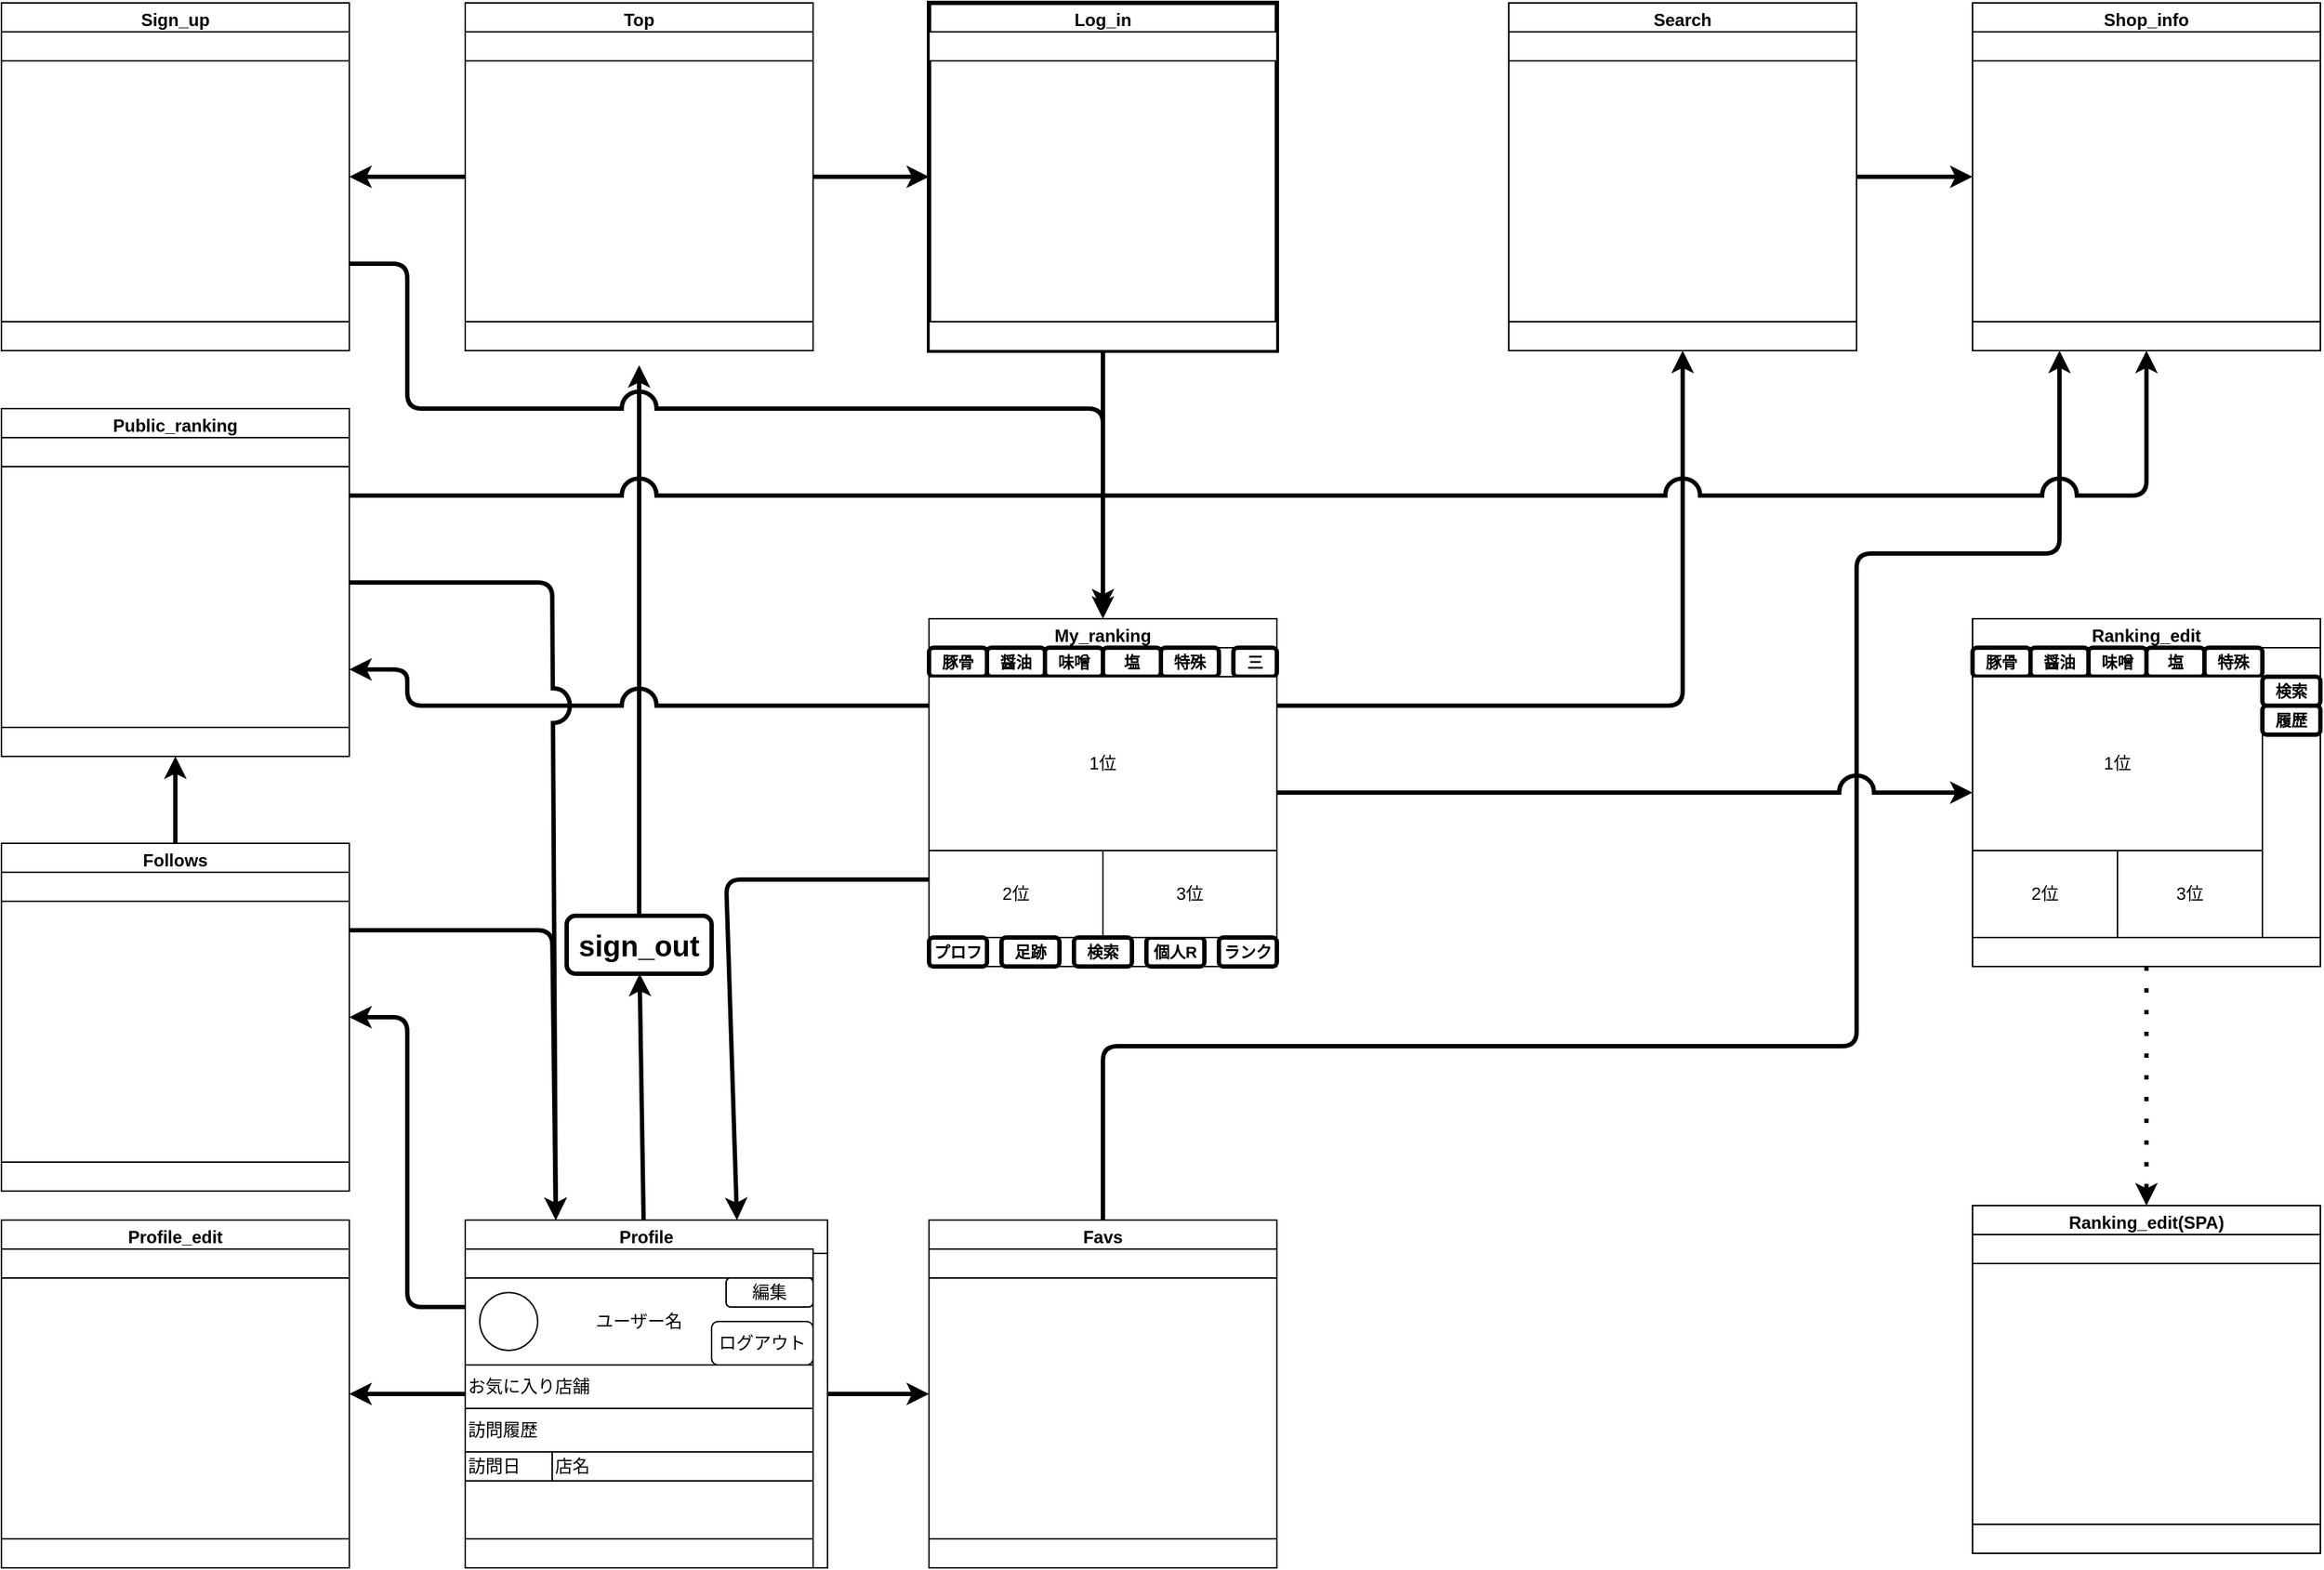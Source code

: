 <mxfile>
    <diagram id="ljXHoRzlFX_BFUAZieQ2" name="ページ1">
        <mxGraphModel dx="1258" dy="1095" grid="1" gridSize="10" guides="1" tooltips="1" connect="1" arrows="1" fold="1" page="1" pageScale="1" pageWidth="1654" pageHeight="1169" math="0" shadow="0">
            <root>
                <mxCell id="0"/>
                <mxCell id="1" parent="0"/>
                <mxCell id="109" style="edgeStyle=none;html=1;exitX=1;exitY=0.5;exitDx=0;exitDy=0;entryX=0;entryY=0.5;entryDx=0;entryDy=0;strokeWidth=3;" parent="1" source="3" target="14" edge="1">
                    <mxGeometry relative="1" as="geometry"/>
                </mxCell>
                <mxCell id="110" style="edgeStyle=none;html=1;exitX=0;exitY=0.25;exitDx=0;exitDy=0;entryX=1;entryY=0.5;entryDx=0;entryDy=0;strokeWidth=3;" parent="1" source="3" target="16" edge="1">
                    <mxGeometry relative="1" as="geometry">
                        <Array as="points">
                            <mxPoint x="320" y="940"/>
                            <mxPoint x="320" y="740"/>
                        </Array>
                    </mxGeometry>
                </mxCell>
                <mxCell id="111" style="edgeStyle=none;html=1;exitX=0;exitY=0.5;exitDx=0;exitDy=0;entryX=1;entryY=0.5;entryDx=0;entryDy=0;strokeWidth=3;" parent="1" source="3" target="91" edge="1">
                    <mxGeometry relative="1" as="geometry"/>
                </mxCell>
                <mxCell id="152" style="edgeStyle=none;html=1;strokeWidth=3;" parent="1" source="71" edge="1">
                    <mxGeometry relative="1" as="geometry">
                        <mxPoint x="480" y="290" as="targetPoint"/>
                    </mxGeometry>
                </mxCell>
                <mxCell id="3" value="Profile" style="swimlane;whiteSpace=wrap;html=1;startSize=23;" parent="1" vertex="1">
                    <mxGeometry x="360" y="880" width="250" height="240" as="geometry"/>
                </mxCell>
                <mxCell id="32" value="" style="rounded=0;whiteSpace=wrap;html=1;" parent="3" vertex="1">
                    <mxGeometry y="20" width="240" height="20" as="geometry"/>
                </mxCell>
                <mxCell id="36" value="" style="rounded=0;whiteSpace=wrap;html=1;" parent="3" vertex="1">
                    <mxGeometry y="220" width="240" height="20" as="geometry"/>
                </mxCell>
                <mxCell id="159" value="ユーザー名" style="rounded=0;whiteSpace=wrap;html=1;" vertex="1" parent="3">
                    <mxGeometry y="40" width="240" height="60" as="geometry"/>
                </mxCell>
                <mxCell id="160" value="お気に入り店舗" style="rounded=0;whiteSpace=wrap;html=1;align=left;" vertex="1" parent="3">
                    <mxGeometry y="100" width="240" height="30" as="geometry"/>
                </mxCell>
                <mxCell id="161" value="訪問履歴" style="rounded=0;whiteSpace=wrap;html=1;align=left;" vertex="1" parent="3">
                    <mxGeometry y="130" width="240" height="30" as="geometry"/>
                </mxCell>
                <mxCell id="162" value="" style="rounded=0;whiteSpace=wrap;html=1;" vertex="1" parent="3">
                    <mxGeometry y="160" width="240" height="60" as="geometry"/>
                </mxCell>
                <mxCell id="163" value="訪問日" style="rounded=0;whiteSpace=wrap;html=1;align=left;" vertex="1" parent="3">
                    <mxGeometry y="160" width="60" height="20" as="geometry"/>
                </mxCell>
                <mxCell id="164" value="店名" style="rounded=0;whiteSpace=wrap;html=1;align=left;" vertex="1" parent="3">
                    <mxGeometry x="60" y="160" width="180" height="20" as="geometry"/>
                </mxCell>
                <mxCell id="165" value="" style="ellipse;whiteSpace=wrap;html=1;aspect=fixed;" vertex="1" parent="3">
                    <mxGeometry x="10" y="50" width="40" height="40" as="geometry"/>
                </mxCell>
                <mxCell id="166" value="編集" style="rounded=1;whiteSpace=wrap;html=1;" vertex="1" parent="3">
                    <mxGeometry x="180" y="40" width="60" height="20" as="geometry"/>
                </mxCell>
                <mxCell id="167" value="ログアウト" style="rounded=1;whiteSpace=wrap;html=1;" vertex="1" parent="3">
                    <mxGeometry x="170" y="70" width="70" height="30" as="geometry"/>
                </mxCell>
                <mxCell id="154" style="edgeStyle=none;html=1;exitX=0.5;exitY=0;exitDx=0;exitDy=0;entryX=0.25;entryY=1;entryDx=0;entryDy=0;strokeWidth=3;jumpStyle=arc;jumpSize=20;" parent="1" source="14" target="23" edge="1">
                    <mxGeometry relative="1" as="geometry">
                        <Array as="points">
                            <mxPoint x="800" y="760"/>
                            <mxPoint x="1320" y="760"/>
                            <mxPoint x="1320" y="420"/>
                            <mxPoint x="1460" y="420"/>
                        </Array>
                    </mxGeometry>
                </mxCell>
                <mxCell id="14" value="Favs" style="swimlane;whiteSpace=wrap;html=1;" parent="1" vertex="1">
                    <mxGeometry x="680" y="880" width="240" height="240" as="geometry"/>
                </mxCell>
                <mxCell id="26" value="" style="rounded=0;whiteSpace=wrap;html=1;" parent="14" vertex="1">
                    <mxGeometry y="20" width="240" height="20" as="geometry"/>
                </mxCell>
                <mxCell id="41" value="" style="rounded=0;whiteSpace=wrap;html=1;" parent="14" vertex="1">
                    <mxGeometry y="220" width="240" height="20" as="geometry"/>
                </mxCell>
                <mxCell id="142" style="edgeStyle=none;html=1;exitX=0.5;exitY=0;exitDx=0;exitDy=0;entryX=0.5;entryY=1;entryDx=0;entryDy=0;strokeWidth=3;" parent="1" source="16" target="139" edge="1">
                    <mxGeometry relative="1" as="geometry"/>
                </mxCell>
                <mxCell id="155" style="edgeStyle=none;html=1;exitX=1;exitY=0.25;exitDx=0;exitDy=0;entryX=0.25;entryY=0;entryDx=0;entryDy=0;strokeWidth=3;" parent="1" source="16" target="3" edge="1">
                    <mxGeometry relative="1" as="geometry">
                        <Array as="points">
                            <mxPoint x="420" y="680"/>
                        </Array>
                    </mxGeometry>
                </mxCell>
                <mxCell id="16" value="Follows" style="swimlane;whiteSpace=wrap;html=1;" parent="1" vertex="1">
                    <mxGeometry x="40" y="620" width="240" height="240" as="geometry"/>
                </mxCell>
                <mxCell id="27" value="" style="rounded=0;whiteSpace=wrap;html=1;" parent="16" vertex="1">
                    <mxGeometry y="20" width="240" height="20" as="geometry"/>
                </mxCell>
                <mxCell id="40" value="" style="rounded=0;whiteSpace=wrap;html=1;" parent="16" vertex="1">
                    <mxGeometry y="220" width="240" height="20" as="geometry"/>
                </mxCell>
                <mxCell id="103" style="edgeStyle=none;shape=connector;rounded=1;html=1;entryX=0;entryY=0.5;entryDx=0;entryDy=0;strokeColor=default;strokeWidth=3;align=center;verticalAlign=middle;fontFamily=Helvetica;fontSize=11;fontColor=default;labelBackgroundColor=default;endArrow=classic;" parent="1" source="18" target="23" edge="1">
                    <mxGeometry relative="1" as="geometry"/>
                </mxCell>
                <mxCell id="18" value="Search" style="swimlane;whiteSpace=wrap;html=1;" parent="1" vertex="1">
                    <mxGeometry x="1080" y="40" width="240" height="240" as="geometry"/>
                </mxCell>
                <mxCell id="30" value="" style="rounded=0;whiteSpace=wrap;html=1;" parent="18" vertex="1">
                    <mxGeometry y="20" width="240" height="20" as="geometry"/>
                </mxCell>
                <mxCell id="38" value="" style="rounded=0;whiteSpace=wrap;html=1;" parent="18" vertex="1">
                    <mxGeometry y="220" width="240" height="20" as="geometry"/>
                </mxCell>
                <mxCell id="62" style="edgeStyle=none;shape=connector;rounded=1;html=1;exitX=1;exitY=0.25;exitDx=0;exitDy=0;entryX=0.5;entryY=1;entryDx=0;entryDy=0;strokeColor=default;strokeWidth=3;align=center;verticalAlign=middle;fontFamily=Helvetica;fontSize=11;fontColor=default;labelBackgroundColor=default;endArrow=classic;" parent="1" source="19" target="18" edge="1">
                    <mxGeometry relative="1" as="geometry">
                        <Array as="points">
                            <mxPoint x="1200" y="525"/>
                        </Array>
                    </mxGeometry>
                </mxCell>
                <mxCell id="126" style="edgeStyle=none;shape=connector;rounded=1;html=1;entryX=0;entryY=0.5;entryDx=0;entryDy=0;strokeColor=default;strokeWidth=3;align=center;verticalAlign=middle;fontFamily=Helvetica;fontSize=11;fontColor=default;labelBackgroundColor=default;endArrow=classic;jumpSize=20;jumpStyle=arc;" parent="1" source="19" target="17" edge="1">
                    <mxGeometry relative="1" as="geometry"/>
                </mxCell>
                <mxCell id="144" style="edgeStyle=none;html=1;exitX=0;exitY=0.25;exitDx=0;exitDy=0;entryX=1;entryY=0.75;entryDx=0;entryDy=0;strokeWidth=3;jumpStyle=arc;jumpSize=20;" parent="1" source="19" target="139" edge="1">
                    <mxGeometry relative="1" as="geometry">
                        <Array as="points">
                            <mxPoint x="320" y="525"/>
                            <mxPoint x="320" y="500"/>
                        </Array>
                    </mxGeometry>
                </mxCell>
                <mxCell id="151" style="edgeStyle=none;html=1;exitX=0;exitY=0.75;exitDx=0;exitDy=0;entryX=0.75;entryY=0;entryDx=0;entryDy=0;strokeWidth=3;" parent="1" source="19" target="3" edge="1">
                    <mxGeometry relative="1" as="geometry">
                        <Array as="points">
                            <mxPoint x="540" y="645"/>
                        </Array>
                    </mxGeometry>
                </mxCell>
                <mxCell id="19" value="My_ranking" style="swimlane;whiteSpace=wrap;html=1;" parent="1" vertex="1">
                    <mxGeometry x="680" y="465" width="240" height="240" as="geometry">
                        <mxRectangle x="680" y="465" width="90" height="30" as="alternateBounds"/>
                    </mxGeometry>
                </mxCell>
                <mxCell id="31" value="" style="rounded=0;whiteSpace=wrap;html=1;" parent="19" vertex="1">
                    <mxGeometry y="20" width="240" height="20" as="geometry"/>
                </mxCell>
                <mxCell id="37" value="" style="rounded=0;whiteSpace=wrap;html=1;" parent="19" vertex="1">
                    <mxGeometry y="220" width="240" height="20" as="geometry"/>
                </mxCell>
                <mxCell id="73" value="豚骨" style="rounded=1;whiteSpace=wrap;html=1;strokeColor=default;strokeWidth=3;align=center;verticalAlign=middle;fontFamily=Helvetica;fontSize=11;fontColor=default;fontStyle=1;labelBackgroundColor=default;fillColor=default;" parent="19" vertex="1">
                    <mxGeometry y="20" width="40" height="20" as="geometry"/>
                </mxCell>
                <mxCell id="78" value="味噌" style="rounded=1;whiteSpace=wrap;html=1;strokeColor=default;strokeWidth=3;align=center;verticalAlign=middle;fontFamily=Helvetica;fontSize=11;fontColor=default;fontStyle=1;labelBackgroundColor=default;fillColor=default;" parent="19" vertex="1">
                    <mxGeometry x="80" y="20" width="40" height="20" as="geometry"/>
                </mxCell>
                <mxCell id="77" value="醤油" style="rounded=1;whiteSpace=wrap;html=1;strokeColor=default;strokeWidth=3;align=center;verticalAlign=middle;fontFamily=Helvetica;fontSize=11;fontColor=default;fontStyle=1;labelBackgroundColor=default;fillColor=default;" parent="19" vertex="1">
                    <mxGeometry x="40" y="20" width="40" height="20" as="geometry"/>
                </mxCell>
                <mxCell id="76" value="塩" style="rounded=1;whiteSpace=wrap;html=1;strokeColor=default;strokeWidth=3;align=center;verticalAlign=middle;fontFamily=Helvetica;fontSize=11;fontColor=default;fontStyle=1;labelBackgroundColor=default;fillColor=default;" parent="19" vertex="1">
                    <mxGeometry x="120" y="20" width="40" height="20" as="geometry"/>
                </mxCell>
                <mxCell id="82" value="特殊" style="rounded=1;whiteSpace=wrap;html=1;strokeColor=default;strokeWidth=3;align=center;verticalAlign=middle;fontFamily=Helvetica;fontSize=11;fontColor=default;fontStyle=1;labelBackgroundColor=default;fillColor=default;" parent="19" vertex="1">
                    <mxGeometry x="160" y="20" width="40" height="20" as="geometry"/>
                </mxCell>
                <mxCell id="83" value="三" style="rounded=1;whiteSpace=wrap;html=1;strokeColor=default;strokeWidth=3;align=center;verticalAlign=middle;fontFamily=Helvetica;fontSize=11;fontColor=default;fontStyle=1;labelBackgroundColor=default;fillColor=default;" parent="19" vertex="1">
                    <mxGeometry x="210" y="20" width="30" height="20" as="geometry"/>
                </mxCell>
                <mxCell id="75" value="個人R" style="rounded=1;whiteSpace=wrap;html=1;strokeColor=default;strokeWidth=3;align=center;verticalAlign=middle;fontFamily=Helvetica;fontSize=11;fontColor=default;fontStyle=1;labelBackgroundColor=default;fillColor=default;" parent="19" vertex="1">
                    <mxGeometry x="150" y="220" width="40" height="20" as="geometry"/>
                </mxCell>
                <mxCell id="131" value="2位" style="rounded=0;whiteSpace=wrap;html=1;" parent="19" vertex="1">
                    <mxGeometry y="160" width="120" height="60" as="geometry"/>
                </mxCell>
                <mxCell id="132" value="3位" style="rounded=0;whiteSpace=wrap;html=1;" parent="19" vertex="1">
                    <mxGeometry x="120" y="160" width="120" height="60" as="geometry"/>
                </mxCell>
                <mxCell id="97" value="検索" style="rounded=1;whiteSpace=wrap;html=1;strokeColor=default;strokeWidth=3;align=center;verticalAlign=middle;fontFamily=Helvetica;fontSize=11;fontColor=default;fontStyle=1;labelBackgroundColor=default;fillColor=default;" parent="19" vertex="1">
                    <mxGeometry x="100" y="220" width="40" height="20" as="geometry"/>
                </mxCell>
                <mxCell id="137" value="プロフ" style="rounded=1;whiteSpace=wrap;html=1;strokeColor=default;strokeWidth=3;align=center;verticalAlign=middle;fontFamily=Helvetica;fontSize=11;fontColor=default;fontStyle=1;labelBackgroundColor=default;fillColor=default;" parent="19" vertex="1">
                    <mxGeometry y="220" width="40" height="20" as="geometry"/>
                </mxCell>
                <mxCell id="98" value="足跡" style="rounded=1;whiteSpace=wrap;html=1;strokeColor=default;strokeWidth=3;align=center;verticalAlign=middle;fontFamily=Helvetica;fontSize=11;fontColor=default;fontStyle=1;labelBackgroundColor=default;fillColor=default;" parent="19" vertex="1">
                    <mxGeometry x="50" y="220" width="40" height="20" as="geometry"/>
                </mxCell>
                <mxCell id="138" value="ランク" style="rounded=1;whiteSpace=wrap;html=1;strokeColor=default;strokeWidth=3;align=center;verticalAlign=middle;fontFamily=Helvetica;fontSize=11;fontColor=default;fontStyle=1;labelBackgroundColor=default;fillColor=default;" parent="19" vertex="1">
                    <mxGeometry x="200" y="220" width="40" height="20" as="geometry"/>
                </mxCell>
                <mxCell id="130" value="1位" style="rounded=0;whiteSpace=wrap;html=1;" parent="19" vertex="1">
                    <mxGeometry y="40" width="240" height="120" as="geometry"/>
                </mxCell>
                <mxCell id="60" style="edgeStyle=none;shape=connector;rounded=1;html=1;exitX=0.5;exitY=1;exitDx=0;exitDy=0;entryX=0.5;entryY=0;entryDx=0;entryDy=0;strokeColor=default;strokeWidth=3;align=center;verticalAlign=middle;fontFamily=Helvetica;fontSize=11;fontColor=default;labelBackgroundColor=default;endArrow=classic;" parent="1" source="20" target="19" edge="1">
                    <mxGeometry relative="1" as="geometry"/>
                </mxCell>
                <mxCell id="20" value="Log_in" style="swimlane;whiteSpace=wrap;html=1;strokeWidth=3;" parent="1" vertex="1">
                    <mxGeometry x="680" y="40" width="240" height="240" as="geometry"/>
                </mxCell>
                <mxCell id="34" value="" style="rounded=0;whiteSpace=wrap;html=1;" parent="20" vertex="1">
                    <mxGeometry y="20" width="240" height="20" as="geometry"/>
                </mxCell>
                <mxCell id="43" value="" style="rounded=0;whiteSpace=wrap;html=1;" parent="20" vertex="1">
                    <mxGeometry y="220" width="240" height="20" as="geometry"/>
                </mxCell>
                <mxCell id="148" style="edgeStyle=none;html=1;exitX=1;exitY=0.75;exitDx=0;exitDy=0;strokeWidth=3;jumpStyle=arc;jumpSize=20;" parent="1" source="21" edge="1">
                    <mxGeometry relative="1" as="geometry">
                        <mxPoint x="800" y="460" as="targetPoint"/>
                        <Array as="points">
                            <mxPoint x="320" y="220"/>
                            <mxPoint x="320" y="320"/>
                            <mxPoint x="800" y="320"/>
                        </Array>
                    </mxGeometry>
                </mxCell>
                <mxCell id="21" value="Sign_up" style="swimlane;whiteSpace=wrap;html=1;" parent="1" vertex="1">
                    <mxGeometry x="40" y="40" width="240" height="240" as="geometry"/>
                </mxCell>
                <mxCell id="25" value="" style="rounded=0;whiteSpace=wrap;html=1;" parent="21" vertex="1">
                    <mxGeometry y="20" width="240" height="20" as="geometry"/>
                </mxCell>
                <mxCell id="46" value="" style="rounded=0;whiteSpace=wrap;html=1;" parent="21" vertex="1">
                    <mxGeometry y="220" width="240" height="20" as="geometry"/>
                </mxCell>
                <mxCell id="54" style="edgeStyle=none;shape=connector;rounded=1;html=1;exitX=1;exitY=0.5;exitDx=0;exitDy=0;entryX=0;entryY=0.5;entryDx=0;entryDy=0;strokeColor=default;strokeWidth=3;align=center;verticalAlign=middle;fontFamily=Helvetica;fontSize=11;fontColor=default;labelBackgroundColor=default;endArrow=classic;" parent="1" source="22" target="20" edge="1">
                    <mxGeometry relative="1" as="geometry"/>
                </mxCell>
                <mxCell id="59" style="edgeStyle=none;shape=connector;rounded=1;html=1;exitX=0;exitY=0.5;exitDx=0;exitDy=0;entryX=1;entryY=0.5;entryDx=0;entryDy=0;strokeColor=default;strokeWidth=3;align=center;verticalAlign=middle;fontFamily=Helvetica;fontSize=11;fontColor=default;labelBackgroundColor=default;endArrow=classic;" parent="1" source="22" target="21" edge="1">
                    <mxGeometry relative="1" as="geometry"/>
                </mxCell>
                <mxCell id="22" value="Top" style="swimlane;whiteSpace=wrap;html=1;" parent="1" vertex="1">
                    <mxGeometry x="360" y="40" width="240" height="240" as="geometry"/>
                </mxCell>
                <mxCell id="35" value="" style="rounded=0;whiteSpace=wrap;html=1;" parent="22" vertex="1">
                    <mxGeometry y="20" width="240" height="20" as="geometry"/>
                </mxCell>
                <mxCell id="45" value="" style="rounded=0;whiteSpace=wrap;html=1;" parent="22" vertex="1">
                    <mxGeometry y="220" width="240" height="20" as="geometry"/>
                </mxCell>
                <mxCell id="23" value="Shop_info" style="swimlane;whiteSpace=wrap;html=1;" parent="1" vertex="1">
                    <mxGeometry x="1400" y="40" width="240" height="240" as="geometry"/>
                </mxCell>
                <mxCell id="33" value="" style="rounded=0;whiteSpace=wrap;html=1;" parent="23" vertex="1">
                    <mxGeometry y="20" width="240" height="20" as="geometry"/>
                </mxCell>
                <mxCell id="42" value="" style="rounded=0;whiteSpace=wrap;html=1;" parent="23" vertex="1">
                    <mxGeometry y="220" width="240" height="20" as="geometry"/>
                </mxCell>
                <mxCell id="15" value="Ranking_edit(SPA)" style="swimlane;whiteSpace=wrap;html=1;" parent="1" vertex="1">
                    <mxGeometry x="1400" y="870" width="240" height="240" as="geometry"/>
                </mxCell>
                <mxCell id="29" value="" style="rounded=0;whiteSpace=wrap;html=1;" parent="15" vertex="1">
                    <mxGeometry y="20" width="240" height="20" as="geometry"/>
                </mxCell>
                <mxCell id="44" value="" style="rounded=0;whiteSpace=wrap;html=1;" parent="15" vertex="1">
                    <mxGeometry y="220" width="240" height="20" as="geometry"/>
                </mxCell>
                <mxCell id="91" value="Profile_edit" style="swimlane;whiteSpace=wrap;html=1;" parent="1" vertex="1">
                    <mxGeometry x="40" y="880" width="240" height="240" as="geometry"/>
                </mxCell>
                <mxCell id="92" value="" style="rounded=0;whiteSpace=wrap;html=1;" parent="91" vertex="1">
                    <mxGeometry y="20" width="240" height="20" as="geometry"/>
                </mxCell>
                <mxCell id="93" value="" style="rounded=0;whiteSpace=wrap;html=1;" parent="91" vertex="1">
                    <mxGeometry y="220" width="240" height="20" as="geometry"/>
                </mxCell>
                <mxCell id="17" value="Ranking_edit" style="swimlane;whiteSpace=wrap;html=1;" parent="1" vertex="1">
                    <mxGeometry x="1400" y="465" width="240" height="240" as="geometry"/>
                </mxCell>
                <mxCell id="28" value="" style="rounded=0;whiteSpace=wrap;html=1;" parent="17" vertex="1">
                    <mxGeometry y="20" width="240" height="20" as="geometry"/>
                </mxCell>
                <mxCell id="39" value="" style="rounded=0;whiteSpace=wrap;html=1;" parent="17" vertex="1">
                    <mxGeometry y="220" width="240" height="20" as="geometry"/>
                </mxCell>
                <mxCell id="85" value="豚骨" style="rounded=1;whiteSpace=wrap;html=1;strokeColor=default;strokeWidth=3;align=center;verticalAlign=middle;fontFamily=Helvetica;fontSize=11;fontColor=default;fontStyle=1;labelBackgroundColor=default;fillColor=default;" parent="17" vertex="1">
                    <mxGeometry y="20" width="40" height="20" as="geometry"/>
                </mxCell>
                <mxCell id="86" value="醤油" style="rounded=1;whiteSpace=wrap;html=1;strokeColor=default;strokeWidth=3;align=center;verticalAlign=middle;fontFamily=Helvetica;fontSize=11;fontColor=default;fontStyle=1;labelBackgroundColor=default;fillColor=default;" parent="17" vertex="1">
                    <mxGeometry x="40" y="20" width="40" height="20" as="geometry"/>
                </mxCell>
                <mxCell id="87" value="味噌" style="rounded=1;whiteSpace=wrap;html=1;strokeColor=default;strokeWidth=3;align=center;verticalAlign=middle;fontFamily=Helvetica;fontSize=11;fontColor=default;fontStyle=1;labelBackgroundColor=default;fillColor=default;" parent="17" vertex="1">
                    <mxGeometry x="80" y="20" width="40" height="20" as="geometry"/>
                </mxCell>
                <mxCell id="88" value="塩" style="rounded=1;whiteSpace=wrap;html=1;strokeColor=default;strokeWidth=3;align=center;verticalAlign=middle;fontFamily=Helvetica;fontSize=11;fontColor=default;fontStyle=1;labelBackgroundColor=default;fillColor=default;" parent="17" vertex="1">
                    <mxGeometry x="120" y="20" width="40" height="20" as="geometry"/>
                </mxCell>
                <mxCell id="89" value="特殊" style="rounded=1;whiteSpace=wrap;html=1;strokeColor=default;strokeWidth=3;align=center;verticalAlign=middle;fontFamily=Helvetica;fontSize=11;fontColor=default;fontStyle=1;labelBackgroundColor=default;fillColor=default;" parent="17" vertex="1">
                    <mxGeometry x="160" y="20" width="40" height="20" as="geometry"/>
                </mxCell>
                <mxCell id="48" value="1位" style="rounded=0;whiteSpace=wrap;html=1;" parent="17" vertex="1">
                    <mxGeometry y="40" width="200" height="120" as="geometry"/>
                </mxCell>
                <mxCell id="49" value="2位" style="rounded=0;whiteSpace=wrap;html=1;" parent="17" vertex="1">
                    <mxGeometry y="160" width="100" height="60" as="geometry"/>
                </mxCell>
                <mxCell id="50" value="3位" style="rounded=0;whiteSpace=wrap;html=1;" parent="17" vertex="1">
                    <mxGeometry x="100" y="160" width="100" height="60" as="geometry"/>
                </mxCell>
                <mxCell id="119" value="検索" style="rounded=1;whiteSpace=wrap;html=1;strokeColor=default;strokeWidth=3;align=center;verticalAlign=middle;fontFamily=Helvetica;fontSize=11;fontColor=default;fontStyle=1;labelBackgroundColor=default;fillColor=default;" parent="17" vertex="1">
                    <mxGeometry x="200" y="40" width="40" height="20" as="geometry"/>
                </mxCell>
                <mxCell id="118" value="履歴" style="rounded=1;whiteSpace=wrap;html=1;strokeColor=default;strokeWidth=3;align=center;verticalAlign=middle;fontFamily=Helvetica;fontSize=11;fontColor=default;fontStyle=1;labelBackgroundColor=default;fillColor=default;" parent="17" vertex="1">
                    <mxGeometry x="200" y="60" width="40" height="20" as="geometry"/>
                </mxCell>
                <mxCell id="127" style="edgeStyle=none;shape=connector;rounded=1;html=1;exitX=0.5;exitY=1;exitDx=0;exitDy=0;entryX=0.5;entryY=0;entryDx=0;entryDy=0;strokeColor=default;strokeWidth=3;align=center;verticalAlign=middle;fontFamily=Helvetica;fontSize=11;fontColor=default;labelBackgroundColor=default;endArrow=classic;dashed=1;dashPattern=1 4;" parent="1" source="39" target="15" edge="1">
                    <mxGeometry relative="1" as="geometry"/>
                </mxCell>
                <mxCell id="147" style="edgeStyle=none;html=1;exitX=1;exitY=0.25;exitDx=0;exitDy=0;entryX=0.5;entryY=1;entryDx=0;entryDy=0;strokeWidth=3;jumpStyle=arc;jumpSize=20;" parent="1" source="139" target="23" edge="1">
                    <mxGeometry relative="1" as="geometry">
                        <Array as="points">
                            <mxPoint x="1520" y="380"/>
                        </Array>
                    </mxGeometry>
                </mxCell>
                <mxCell id="156" style="edgeStyle=none;html=1;exitX=1;exitY=0.5;exitDx=0;exitDy=0;entryX=0.25;entryY=0;entryDx=0;entryDy=0;strokeWidth=3;jumpStyle=arc;jumpSize=20;" parent="1" source="139" target="3" edge="1">
                    <mxGeometry relative="1" as="geometry">
                        <Array as="points">
                            <mxPoint x="420" y="440"/>
                        </Array>
                    </mxGeometry>
                </mxCell>
                <mxCell id="139" value="Public_ranking" style="swimlane;whiteSpace=wrap;html=1;" parent="1" vertex="1">
                    <mxGeometry x="40" y="320" width="240" height="240" as="geometry"/>
                </mxCell>
                <mxCell id="140" value="" style="rounded=0;whiteSpace=wrap;html=1;" parent="139" vertex="1">
                    <mxGeometry y="20" width="240" height="20" as="geometry"/>
                </mxCell>
                <mxCell id="141" value="" style="rounded=0;whiteSpace=wrap;html=1;" parent="139" vertex="1">
                    <mxGeometry y="220" width="240" height="20" as="geometry"/>
                </mxCell>
                <mxCell id="153" value="" style="edgeStyle=none;html=1;strokeWidth=3;" parent="1" source="3" target="71" edge="1">
                    <mxGeometry relative="1" as="geometry">
                        <mxPoint x="480" y="290" as="targetPoint"/>
                        <mxPoint x="480" y="880" as="sourcePoint"/>
                    </mxGeometry>
                </mxCell>
                <mxCell id="71" value="&lt;font style=&quot;font-size: 20px;&quot;&gt;sign_out&lt;/font&gt;" style="rounded=1;whiteSpace=wrap;html=1;strokeColor=default;strokeWidth=3;align=center;verticalAlign=middle;fontFamily=Helvetica;fontSize=11;fontColor=default;fontStyle=1;labelBackgroundColor=default;fillColor=default;" parent="1" vertex="1">
                    <mxGeometry x="430" y="670" width="100" height="40" as="geometry"/>
                </mxCell>
            </root>
        </mxGraphModel>
    </diagram>
</mxfile>